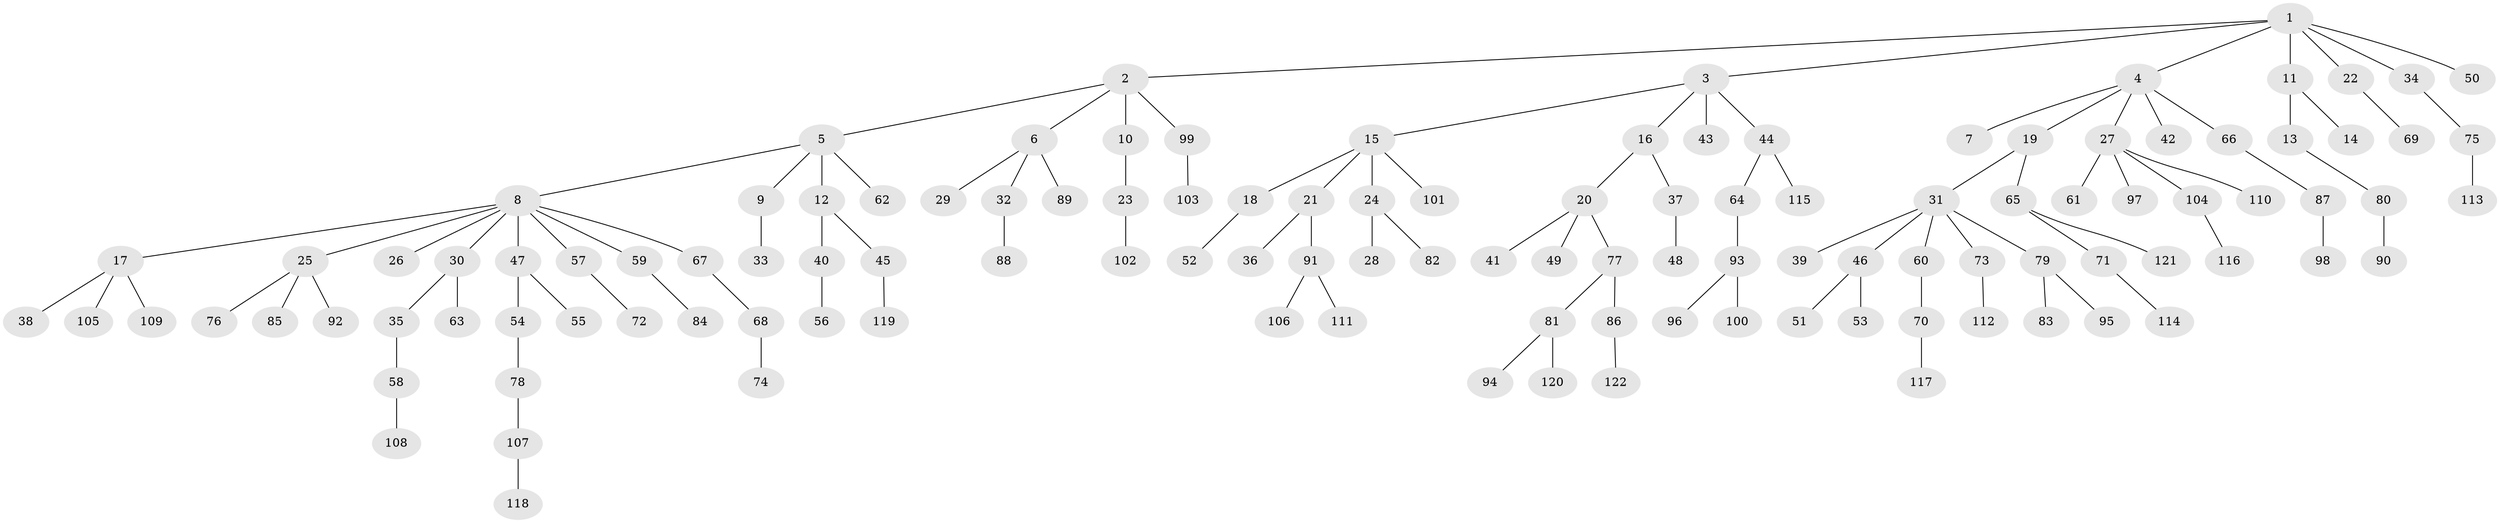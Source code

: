// coarse degree distribution, {6: 0.011627906976744186, 5: 0.046511627906976744, 4: 0.046511627906976744, 8: 0.011627906976744186, 1: 0.47674418604651164, 2: 0.3023255813953488, 3: 0.10465116279069768}
// Generated by graph-tools (version 1.1) at 2025/51/03/04/25 22:51:49]
// undirected, 122 vertices, 121 edges
graph export_dot {
  node [color=gray90,style=filled];
  1;
  2;
  3;
  4;
  5;
  6;
  7;
  8;
  9;
  10;
  11;
  12;
  13;
  14;
  15;
  16;
  17;
  18;
  19;
  20;
  21;
  22;
  23;
  24;
  25;
  26;
  27;
  28;
  29;
  30;
  31;
  32;
  33;
  34;
  35;
  36;
  37;
  38;
  39;
  40;
  41;
  42;
  43;
  44;
  45;
  46;
  47;
  48;
  49;
  50;
  51;
  52;
  53;
  54;
  55;
  56;
  57;
  58;
  59;
  60;
  61;
  62;
  63;
  64;
  65;
  66;
  67;
  68;
  69;
  70;
  71;
  72;
  73;
  74;
  75;
  76;
  77;
  78;
  79;
  80;
  81;
  82;
  83;
  84;
  85;
  86;
  87;
  88;
  89;
  90;
  91;
  92;
  93;
  94;
  95;
  96;
  97;
  98;
  99;
  100;
  101;
  102;
  103;
  104;
  105;
  106;
  107;
  108;
  109;
  110;
  111;
  112;
  113;
  114;
  115;
  116;
  117;
  118;
  119;
  120;
  121;
  122;
  1 -- 2;
  1 -- 3;
  1 -- 4;
  1 -- 11;
  1 -- 22;
  1 -- 34;
  1 -- 50;
  2 -- 5;
  2 -- 6;
  2 -- 10;
  2 -- 99;
  3 -- 15;
  3 -- 16;
  3 -- 43;
  3 -- 44;
  4 -- 7;
  4 -- 19;
  4 -- 27;
  4 -- 42;
  4 -- 66;
  5 -- 8;
  5 -- 9;
  5 -- 12;
  5 -- 62;
  6 -- 29;
  6 -- 32;
  6 -- 89;
  8 -- 17;
  8 -- 25;
  8 -- 26;
  8 -- 30;
  8 -- 47;
  8 -- 57;
  8 -- 59;
  8 -- 67;
  9 -- 33;
  10 -- 23;
  11 -- 13;
  11 -- 14;
  12 -- 40;
  12 -- 45;
  13 -- 80;
  15 -- 18;
  15 -- 21;
  15 -- 24;
  15 -- 101;
  16 -- 20;
  16 -- 37;
  17 -- 38;
  17 -- 105;
  17 -- 109;
  18 -- 52;
  19 -- 31;
  19 -- 65;
  20 -- 41;
  20 -- 49;
  20 -- 77;
  21 -- 36;
  21 -- 91;
  22 -- 69;
  23 -- 102;
  24 -- 28;
  24 -- 82;
  25 -- 76;
  25 -- 85;
  25 -- 92;
  27 -- 61;
  27 -- 97;
  27 -- 104;
  27 -- 110;
  30 -- 35;
  30 -- 63;
  31 -- 39;
  31 -- 46;
  31 -- 60;
  31 -- 73;
  31 -- 79;
  32 -- 88;
  34 -- 75;
  35 -- 58;
  37 -- 48;
  40 -- 56;
  44 -- 64;
  44 -- 115;
  45 -- 119;
  46 -- 51;
  46 -- 53;
  47 -- 54;
  47 -- 55;
  54 -- 78;
  57 -- 72;
  58 -- 108;
  59 -- 84;
  60 -- 70;
  64 -- 93;
  65 -- 71;
  65 -- 121;
  66 -- 87;
  67 -- 68;
  68 -- 74;
  70 -- 117;
  71 -- 114;
  73 -- 112;
  75 -- 113;
  77 -- 81;
  77 -- 86;
  78 -- 107;
  79 -- 83;
  79 -- 95;
  80 -- 90;
  81 -- 94;
  81 -- 120;
  86 -- 122;
  87 -- 98;
  91 -- 106;
  91 -- 111;
  93 -- 96;
  93 -- 100;
  99 -- 103;
  104 -- 116;
  107 -- 118;
}
